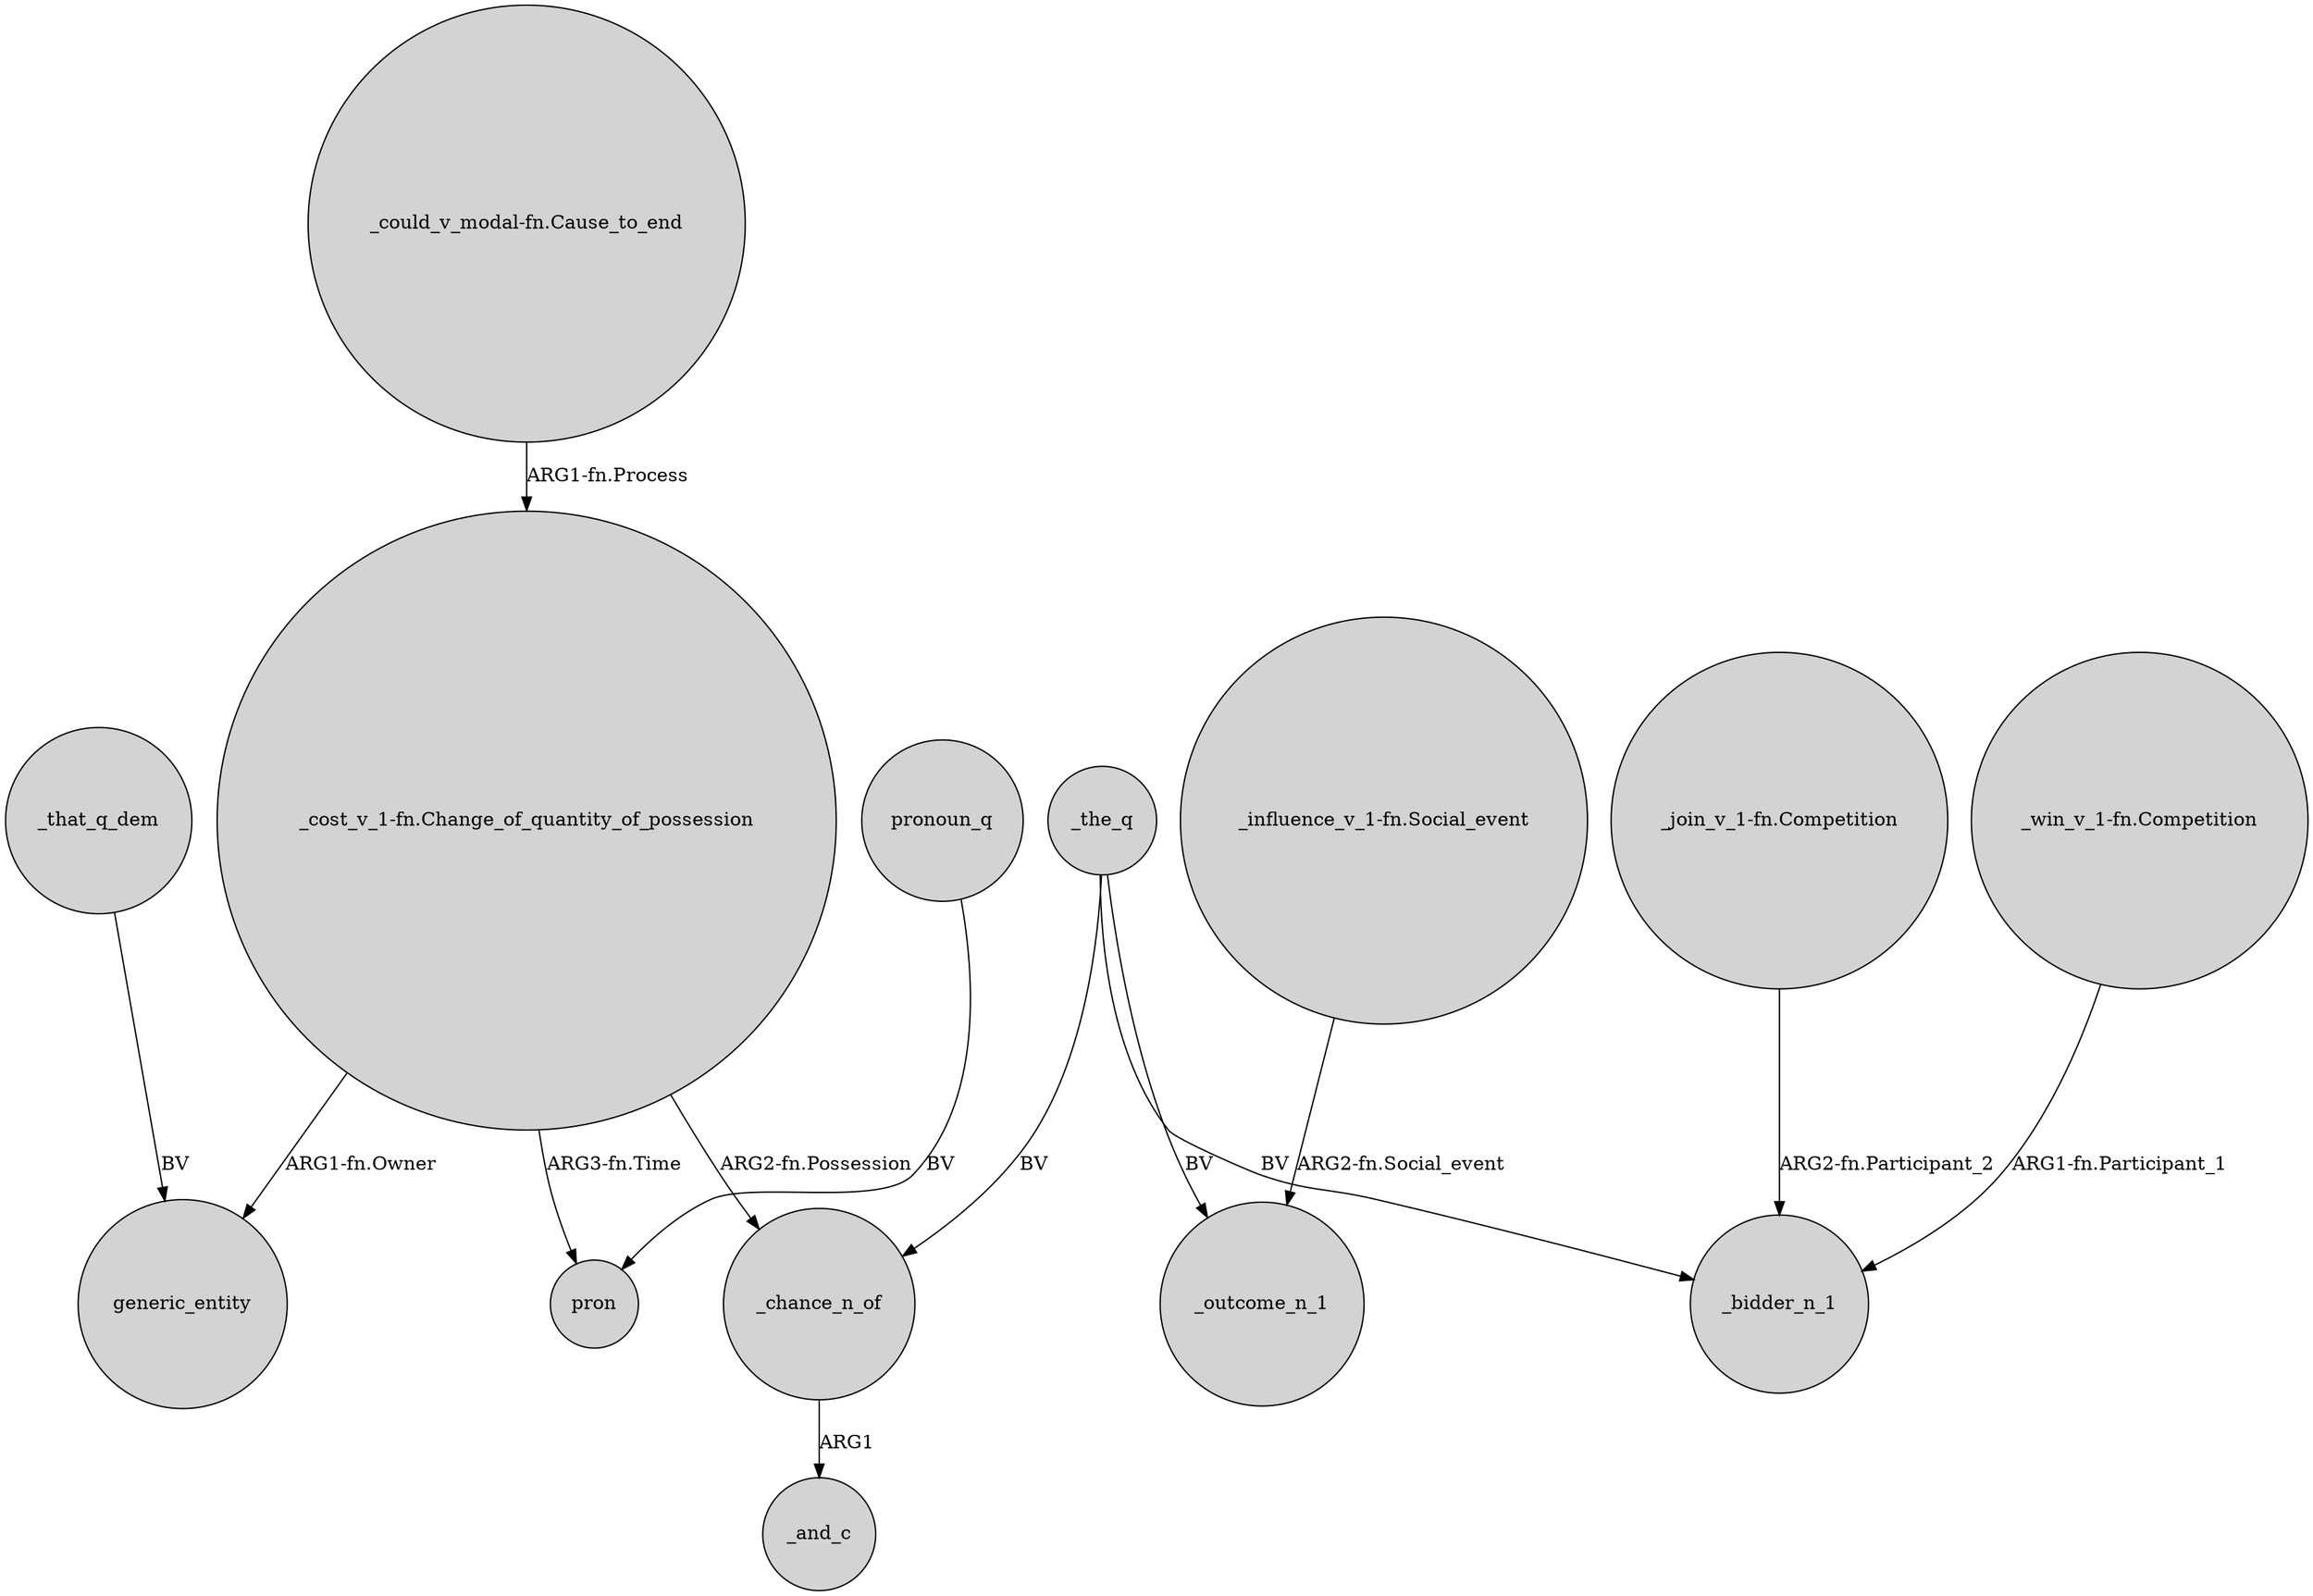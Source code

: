 digraph {
	node [shape=circle style=filled]
	_the_q -> _chance_n_of [label=BV]
	_the_q -> _bidder_n_1 [label=BV]
	"_could_v_modal-fn.Cause_to_end" -> "_cost_v_1-fn.Change_of_quantity_of_possession" [label="ARG1-fn.Process"]
	_the_q -> _outcome_n_1 [label=BV]
	"_cost_v_1-fn.Change_of_quantity_of_possession" -> _chance_n_of [label="ARG2-fn.Possession"]
	_chance_n_of -> _and_c [label=ARG1]
	_that_q_dem -> generic_entity [label=BV]
	"_cost_v_1-fn.Change_of_quantity_of_possession" -> generic_entity [label="ARG1-fn.Owner"]
	"_win_v_1-fn.Competition" -> _bidder_n_1 [label="ARG1-fn.Participant_1"]
	"_cost_v_1-fn.Change_of_quantity_of_possession" -> pron [label="ARG3-fn.Time"]
	pronoun_q -> pron [label=BV]
	"_join_v_1-fn.Competition" -> _bidder_n_1 [label="ARG2-fn.Participant_2"]
	"_influence_v_1-fn.Social_event" -> _outcome_n_1 [label="ARG2-fn.Social_event"]
}
